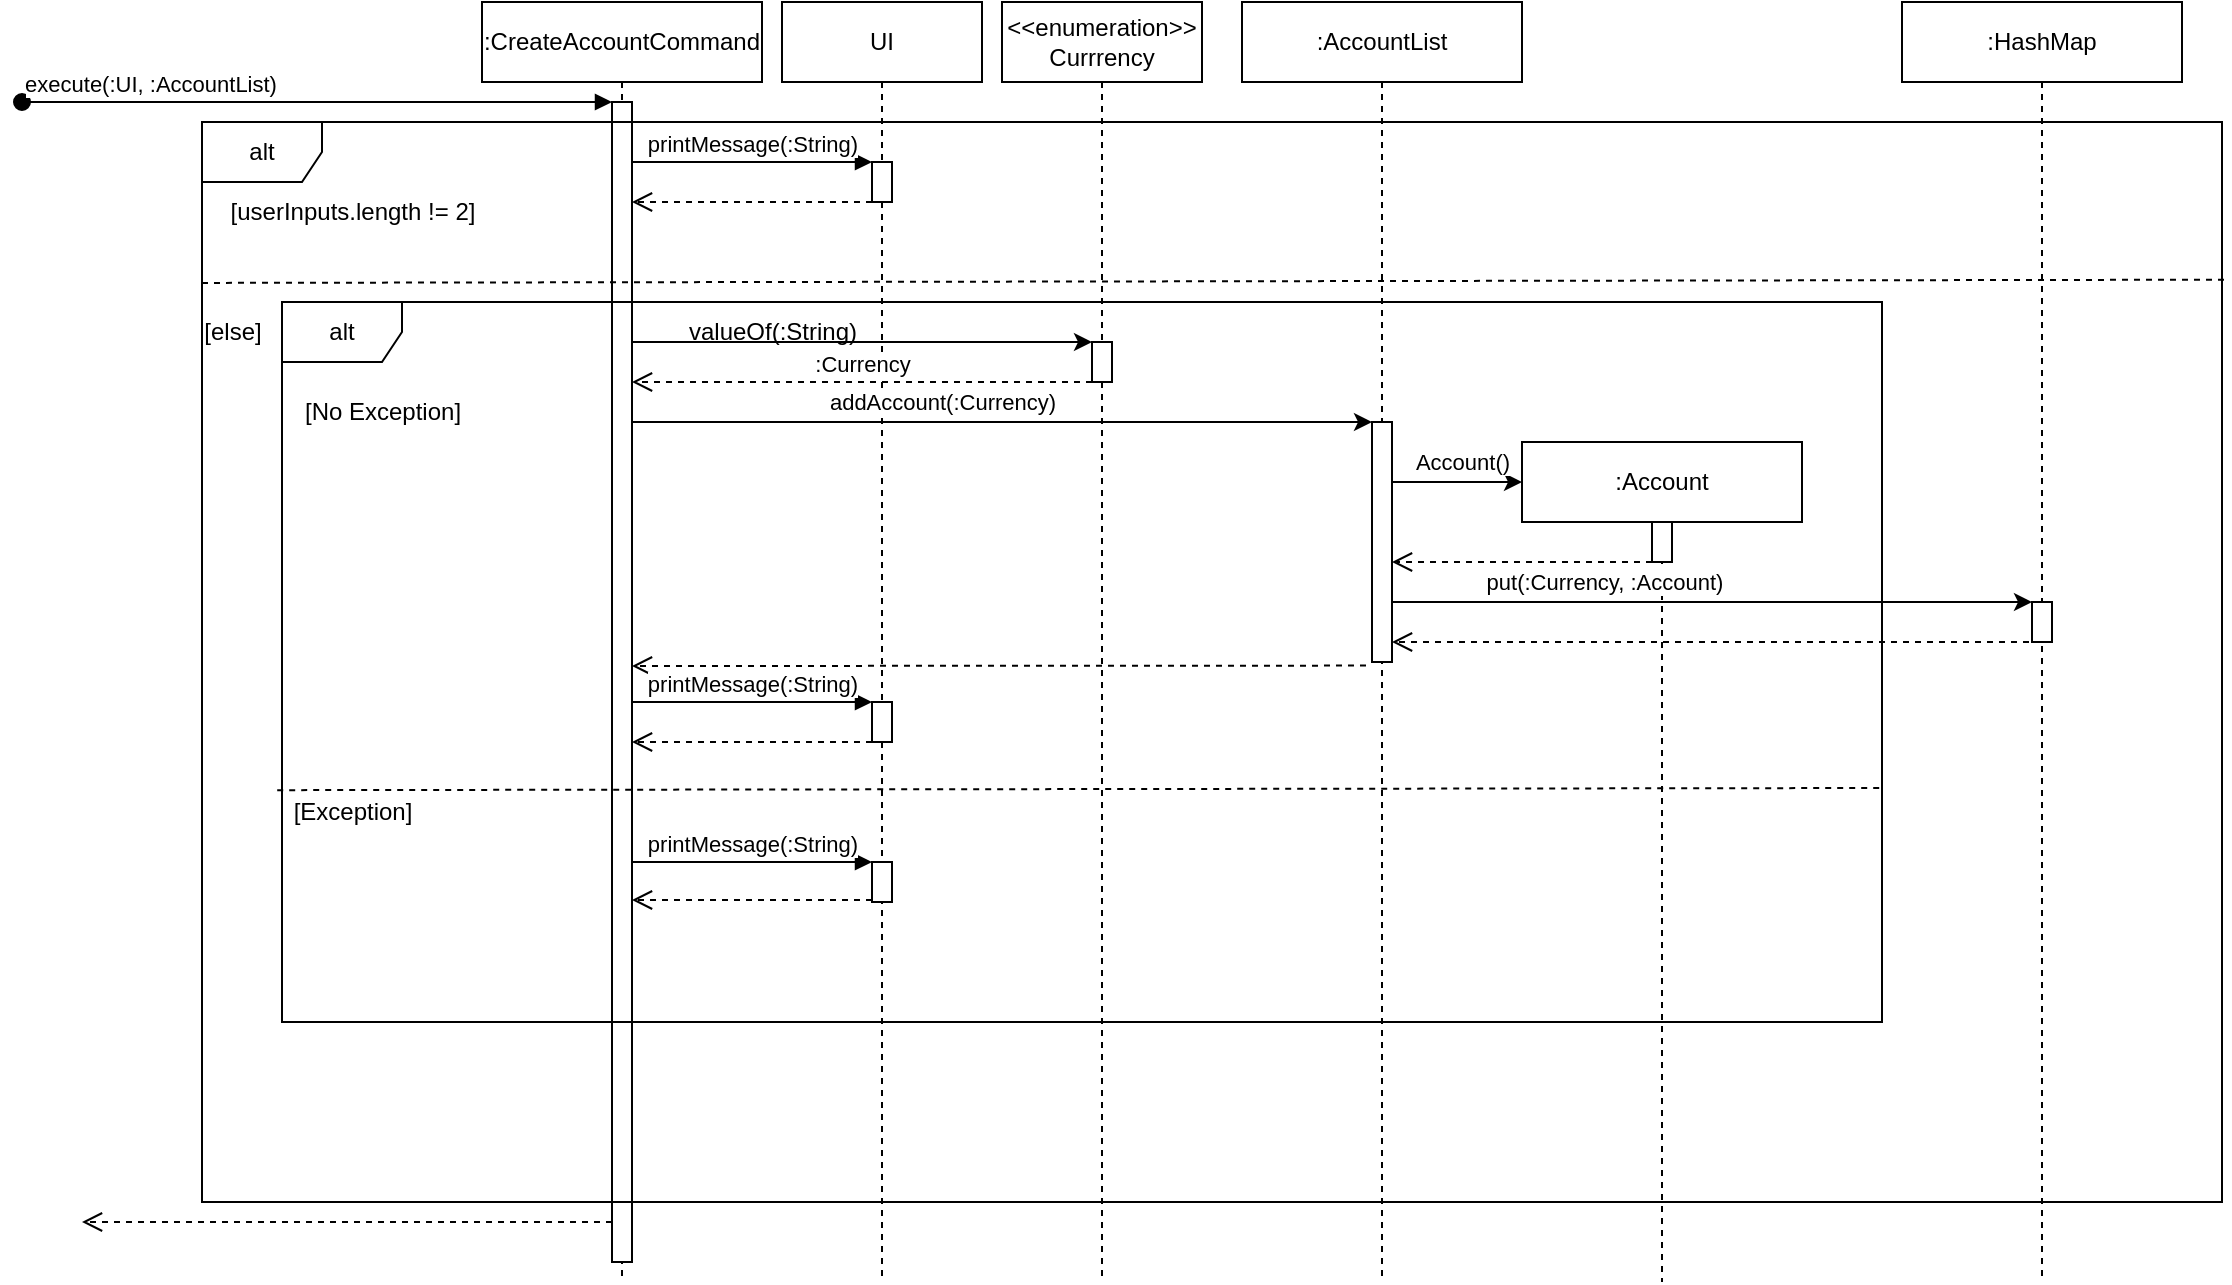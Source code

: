 <mxfile version="21.0.8" type="device"><diagram name="Page-1" id="2YBvvXClWsGukQMizWep"><mxGraphModel dx="2693" dy="690" grid="1" gridSize="10" guides="1" tooltips="1" connect="1" arrows="1" fold="1" page="1" pageScale="1" pageWidth="850" pageHeight="1100" math="0" shadow="0"><root><mxCell id="0"/><mxCell id="1" parent="0"/><mxCell id="aM9ryv3xv72pqoxQDRHE-1" value=":CreateAccountCommand" style="shape=umlLifeline;perimeter=lifelinePerimeter;whiteSpace=wrap;html=1;container=0;dropTarget=0;collapsible=0;recursiveResize=0;outlineConnect=0;portConstraint=eastwest;newEdgeStyle={&quot;edgeStyle&quot;:&quot;elbowEdgeStyle&quot;,&quot;elbow&quot;:&quot;vertical&quot;,&quot;curved&quot;:0,&quot;rounded&quot;:0};" parent="1" vertex="1"><mxGeometry x="70" y="60" width="140" height="640" as="geometry"/></mxCell><mxCell id="aM9ryv3xv72pqoxQDRHE-2" value="" style="html=1;points=[];perimeter=orthogonalPerimeter;outlineConnect=0;targetShapes=umlLifeline;portConstraint=eastwest;newEdgeStyle={&quot;edgeStyle&quot;:&quot;elbowEdgeStyle&quot;,&quot;elbow&quot;:&quot;vertical&quot;,&quot;curved&quot;:0,&quot;rounded&quot;:0};" parent="aM9ryv3xv72pqoxQDRHE-1" vertex="1"><mxGeometry x="65" y="50" width="10" height="580" as="geometry"/></mxCell><mxCell id="aM9ryv3xv72pqoxQDRHE-3" value="execute(:UI, :AccountList)" style="html=1;verticalAlign=bottom;startArrow=oval;endArrow=block;startSize=8;edgeStyle=elbowEdgeStyle;elbow=vertical;curved=0;rounded=0;" parent="aM9ryv3xv72pqoxQDRHE-1" target="aM9ryv3xv72pqoxQDRHE-2" edge="1"><mxGeometry x="-0.562" relative="1" as="geometry"><mxPoint x="-230" y="50" as="sourcePoint"/><Array as="points"><mxPoint x="-40" y="50"/></Array><mxPoint x="-1" as="offset"/></mxGeometry></mxCell><mxCell id="aM9ryv3xv72pqoxQDRHE-5" value="UI" style="shape=umlLifeline;perimeter=lifelinePerimeter;whiteSpace=wrap;html=1;container=0;dropTarget=0;collapsible=0;recursiveResize=0;outlineConnect=0;portConstraint=eastwest;newEdgeStyle={&quot;edgeStyle&quot;:&quot;elbowEdgeStyle&quot;,&quot;elbow&quot;:&quot;vertical&quot;,&quot;curved&quot;:0,&quot;rounded&quot;:0};" parent="1" vertex="1"><mxGeometry x="220" y="60" width="100" height="640" as="geometry"/></mxCell><mxCell id="aM9ryv3xv72pqoxQDRHE-6" value="" style="html=1;points=[];perimeter=orthogonalPerimeter;outlineConnect=0;targetShapes=umlLifeline;portConstraint=eastwest;newEdgeStyle={&quot;edgeStyle&quot;:&quot;elbowEdgeStyle&quot;,&quot;elbow&quot;:&quot;vertical&quot;,&quot;curved&quot;:0,&quot;rounded&quot;:0};" parent="aM9ryv3xv72pqoxQDRHE-5" vertex="1"><mxGeometry x="45" y="80" width="10" height="20" as="geometry"/></mxCell><mxCell id="N21fCFWaX7JxI2EqyBa2-39" value="" style="html=1;points=[];perimeter=orthogonalPerimeter;outlineConnect=0;targetShapes=umlLifeline;portConstraint=eastwest;newEdgeStyle={&quot;edgeStyle&quot;:&quot;elbowEdgeStyle&quot;,&quot;elbow&quot;:&quot;vertical&quot;,&quot;curved&quot;:0,&quot;rounded&quot;:0};" parent="aM9ryv3xv72pqoxQDRHE-5" vertex="1"><mxGeometry x="45" y="350" width="10" height="20" as="geometry"/></mxCell><mxCell id="aM9ryv3xv72pqoxQDRHE-7" value="printMessage(:String)" style="html=1;verticalAlign=bottom;endArrow=block;edgeStyle=elbowEdgeStyle;elbow=vertical;curved=0;rounded=0;" parent="1" source="aM9ryv3xv72pqoxQDRHE-2" target="aM9ryv3xv72pqoxQDRHE-6" edge="1"><mxGeometry relative="1" as="geometry"><mxPoint x="195" y="130" as="sourcePoint"/><Array as="points"><mxPoint x="210" y="140"/><mxPoint x="120" y="130"/><mxPoint x="180" y="120"/></Array></mxGeometry></mxCell><mxCell id="aM9ryv3xv72pqoxQDRHE-8" value="" style="html=1;verticalAlign=bottom;endArrow=open;dashed=1;endSize=8;edgeStyle=elbowEdgeStyle;elbow=vertical;curved=0;rounded=0;" parent="1" source="aM9ryv3xv72pqoxQDRHE-6" target="aM9ryv3xv72pqoxQDRHE-2" edge="1"><mxGeometry relative="1" as="geometry"><mxPoint x="120" y="160" as="targetPoint"/><Array as="points"><mxPoint x="160" y="160"/><mxPoint x="190" y="280"/></Array></mxGeometry></mxCell><mxCell id="N21fCFWaX7JxI2EqyBa2-1" value="alt" style="shape=umlFrame;whiteSpace=wrap;html=1;pointerEvents=0;" parent="1" vertex="1"><mxGeometry x="-70" y="120" width="1010" height="540" as="geometry"/></mxCell><mxCell id="N21fCFWaX7JxI2EqyBa2-2" value="[userInputs.length != 2]" style="text;html=1;align=center;verticalAlign=middle;resizable=0;points=[];autosize=1;strokeColor=none;fillColor=none;" parent="1" vertex="1"><mxGeometry x="-70" y="150" width="150" height="30" as="geometry"/></mxCell><mxCell id="N21fCFWaX7JxI2EqyBa2-5" value="" style="endArrow=none;dashed=1;html=1;rounded=0;exitX=0;exitY=0.149;exitDx=0;exitDy=0;exitPerimeter=0;entryX=1.002;entryY=0.146;entryDx=0;entryDy=0;entryPerimeter=0;" parent="1" source="N21fCFWaX7JxI2EqyBa2-1" target="N21fCFWaX7JxI2EqyBa2-1" edge="1"><mxGeometry width="50" height="50" relative="1" as="geometry"><mxPoint x="400" y="270" as="sourcePoint"/><mxPoint x="450" y="220" as="targetPoint"/></mxGeometry></mxCell><mxCell id="N21fCFWaX7JxI2EqyBa2-6" value="[else]" style="text;html=1;align=center;verticalAlign=middle;resizable=0;points=[];autosize=1;strokeColor=none;fillColor=none;" parent="1" vertex="1"><mxGeometry x="-80" y="210" width="50" height="30" as="geometry"/></mxCell><mxCell id="N21fCFWaX7JxI2EqyBa2-7" value="&amp;lt;&amp;lt;enumeration&amp;gt;&amp;gt;&lt;br&gt;Currrency" style="shape=umlLifeline;perimeter=lifelinePerimeter;whiteSpace=wrap;html=1;container=0;dropTarget=0;collapsible=0;recursiveResize=0;outlineConnect=0;portConstraint=eastwest;newEdgeStyle={&quot;edgeStyle&quot;:&quot;elbowEdgeStyle&quot;,&quot;elbow&quot;:&quot;vertical&quot;,&quot;curved&quot;:0,&quot;rounded&quot;:0};" parent="1" vertex="1"><mxGeometry x="330" y="60" width="100" height="640" as="geometry"/></mxCell><mxCell id="N21fCFWaX7JxI2EqyBa2-8" value="" style="html=1;points=[];perimeter=orthogonalPerimeter;outlineConnect=0;targetShapes=umlLifeline;portConstraint=eastwest;newEdgeStyle={&quot;edgeStyle&quot;:&quot;elbowEdgeStyle&quot;,&quot;elbow&quot;:&quot;vertical&quot;,&quot;curved&quot;:0,&quot;rounded&quot;:0};" parent="N21fCFWaX7JxI2EqyBa2-7" vertex="1"><mxGeometry x="45" y="170" width="10" height="20" as="geometry"/></mxCell><mxCell id="N21fCFWaX7JxI2EqyBa2-9" style="edgeStyle=elbowEdgeStyle;rounded=0;orthogonalLoop=1;jettySize=auto;html=1;elbow=vertical;curved=0;" parent="1" source="aM9ryv3xv72pqoxQDRHE-2" target="N21fCFWaX7JxI2EqyBa2-8" edge="1"><mxGeometry relative="1" as="geometry"><mxPoint x="340" y="220" as="targetPoint"/><Array as="points"><mxPoint x="330" y="230"/><mxPoint x="150" y="220"/></Array></mxGeometry></mxCell><mxCell id="N21fCFWaX7JxI2EqyBa2-10" value="valueOf(:String)" style="text;html=1;align=center;verticalAlign=middle;resizable=0;points=[];autosize=1;strokeColor=none;fillColor=none;" parent="1" vertex="1"><mxGeometry x="160" y="210" width="110" height="30" as="geometry"/></mxCell><mxCell id="N21fCFWaX7JxI2EqyBa2-11" value=":Currency" style="html=1;verticalAlign=bottom;endArrow=open;dashed=1;endSize=8;edgeStyle=elbowEdgeStyle;elbow=vertical;curved=0;rounded=0;" parent="1" source="N21fCFWaX7JxI2EqyBa2-8" target="aM9ryv3xv72pqoxQDRHE-2" edge="1"><mxGeometry relative="1" as="geometry"><mxPoint x="460" y="250" as="sourcePoint"/><mxPoint x="380" y="250" as="targetPoint"/><Array as="points"><mxPoint x="350" y="250"/><mxPoint x="150" y="240"/></Array></mxGeometry></mxCell><mxCell id="N21fCFWaX7JxI2EqyBa2-12" value=":AccountList" style="shape=umlLifeline;perimeter=lifelinePerimeter;whiteSpace=wrap;html=1;container=0;dropTarget=0;collapsible=0;recursiveResize=0;outlineConnect=0;portConstraint=eastwest;newEdgeStyle={&quot;edgeStyle&quot;:&quot;elbowEdgeStyle&quot;,&quot;elbow&quot;:&quot;vertical&quot;,&quot;curved&quot;:0,&quot;rounded&quot;:0};" parent="1" vertex="1"><mxGeometry x="450" y="60" width="140" height="640" as="geometry"/></mxCell><mxCell id="N21fCFWaX7JxI2EqyBa2-13" value="" style="html=1;points=[];perimeter=orthogonalPerimeter;outlineConnect=0;targetShapes=umlLifeline;portConstraint=eastwest;newEdgeStyle={&quot;edgeStyle&quot;:&quot;elbowEdgeStyle&quot;,&quot;elbow&quot;:&quot;vertical&quot;,&quot;curved&quot;:0,&quot;rounded&quot;:0};" parent="N21fCFWaX7JxI2EqyBa2-12" vertex="1"><mxGeometry x="65" y="210" width="10" height="120" as="geometry"/></mxCell><mxCell id="N21fCFWaX7JxI2EqyBa2-15" style="edgeStyle=elbowEdgeStyle;rounded=0;orthogonalLoop=1;jettySize=auto;html=1;elbow=vertical;curved=0;" parent="1" source="aM9ryv3xv72pqoxQDRHE-2" target="N21fCFWaX7JxI2EqyBa2-13" edge="1"><mxGeometry relative="1" as="geometry"><Array as="points"><mxPoint x="210" y="270"/><mxPoint x="340" y="260"/></Array></mxGeometry></mxCell><mxCell id="N21fCFWaX7JxI2EqyBa2-16" value="addAccount(:Currency)" style="edgeLabel;html=1;align=center;verticalAlign=middle;resizable=0;points=[];" parent="N21fCFWaX7JxI2EqyBa2-15" vertex="1" connectable="0"><mxGeometry x="-0.17" y="-1" relative="1" as="geometry"><mxPoint x="1" y="-11" as="offset"/></mxGeometry></mxCell><mxCell id="N21fCFWaX7JxI2EqyBa2-17" value="alt" style="shape=umlFrame;whiteSpace=wrap;html=1;pointerEvents=0;" parent="1" vertex="1"><mxGeometry x="-30" y="210" width="800" height="360" as="geometry"/></mxCell><mxCell id="N21fCFWaX7JxI2EqyBa2-18" value="[No Exception]" style="text;html=1;align=center;verticalAlign=middle;resizable=0;points=[];autosize=1;strokeColor=none;fillColor=none;" parent="1" vertex="1"><mxGeometry x="-30" y="250" width="100" height="30" as="geometry"/></mxCell><mxCell id="N21fCFWaX7JxI2EqyBa2-19" value="" style="endArrow=none;dashed=1;html=1;rounded=0;exitX=-0.003;exitY=0.678;exitDx=0;exitDy=0;exitPerimeter=0;entryX=1.002;entryY=0.675;entryDx=0;entryDy=0;entryPerimeter=0;" parent="1" source="N21fCFWaX7JxI2EqyBa2-17" target="N21fCFWaX7JxI2EqyBa2-17" edge="1"><mxGeometry width="50" height="50" relative="1" as="geometry"><mxPoint x="-60" y="210" as="sourcePoint"/><mxPoint x="952" y="209" as="targetPoint"/></mxGeometry></mxCell><mxCell id="N21fCFWaX7JxI2EqyBa2-20" value=":Account" style="shape=umlLifeline;perimeter=lifelinePerimeter;whiteSpace=wrap;html=1;container=0;dropTarget=0;collapsible=0;recursiveResize=0;outlineConnect=0;portConstraint=eastwest;newEdgeStyle={&quot;edgeStyle&quot;:&quot;elbowEdgeStyle&quot;,&quot;elbow&quot;:&quot;vertical&quot;,&quot;curved&quot;:0,&quot;rounded&quot;:0};" parent="1" vertex="1"><mxGeometry x="590" y="280" width="140" height="420" as="geometry"/></mxCell><mxCell id="N21fCFWaX7JxI2EqyBa2-21" value="" style="html=1;points=[];perimeter=orthogonalPerimeter;outlineConnect=0;targetShapes=umlLifeline;portConstraint=eastwest;newEdgeStyle={&quot;edgeStyle&quot;:&quot;elbowEdgeStyle&quot;,&quot;elbow&quot;:&quot;vertical&quot;,&quot;curved&quot;:0,&quot;rounded&quot;:0};" parent="N21fCFWaX7JxI2EqyBa2-20" vertex="1"><mxGeometry x="65" y="40" width="10" height="20" as="geometry"/></mxCell><mxCell id="N21fCFWaX7JxI2EqyBa2-22" style="edgeStyle=elbowEdgeStyle;rounded=0;orthogonalLoop=1;jettySize=auto;html=1;elbow=vertical;curved=0;" parent="1" source="N21fCFWaX7JxI2EqyBa2-13" edge="1"><mxGeometry relative="1" as="geometry"><mxPoint x="590" y="300" as="targetPoint"/><Array as="points"><mxPoint x="550" y="300"/></Array></mxGeometry></mxCell><mxCell id="N21fCFWaX7JxI2EqyBa2-23" value="Account()" style="edgeLabel;html=1;align=center;verticalAlign=middle;resizable=0;points=[];" parent="N21fCFWaX7JxI2EqyBa2-22" vertex="1" connectable="0"><mxGeometry x="-0.266" y="3" relative="1" as="geometry"><mxPoint x="11" y="-7" as="offset"/></mxGeometry></mxCell><mxCell id="N21fCFWaX7JxI2EqyBa2-24" value="" style="html=1;verticalAlign=bottom;endArrow=open;dashed=1;endSize=8;edgeStyle=elbowEdgeStyle;elbow=vertical;curved=0;rounded=0;" parent="1" source="N21fCFWaX7JxI2EqyBa2-21" target="N21fCFWaX7JxI2EqyBa2-13" edge="1"><mxGeometry x="0.308" y="25" relative="1" as="geometry"><mxPoint x="450" y="300" as="sourcePoint"/><mxPoint x="370" y="300" as="targetPoint"/><Array as="points"><mxPoint x="630" y="340"/><mxPoint x="620" y="350"/></Array><mxPoint as="offset"/></mxGeometry></mxCell><mxCell id="N21fCFWaX7JxI2EqyBa2-26" style="edgeStyle=elbowEdgeStyle;rounded=0;orthogonalLoop=1;jettySize=auto;html=1;elbow=vertical;curved=0;" parent="1" source="N21fCFWaX7JxI2EqyBa2-13" target="N21fCFWaX7JxI2EqyBa2-29" edge="1"><mxGeometry relative="1" as="geometry"><mxPoint x="811.6" y="390" as="targetPoint"/><Array as="points"><mxPoint x="820" y="360"/><mxPoint x="790" y="365"/><mxPoint x="810" y="350"/><mxPoint x="730" y="390"/><mxPoint x="910" y="350"/></Array></mxGeometry></mxCell><mxCell id="N21fCFWaX7JxI2EqyBa2-27" value="put(:Currency, :Account)" style="edgeLabel;html=1;align=center;verticalAlign=middle;resizable=0;points=[];" parent="N21fCFWaX7JxI2EqyBa2-26" vertex="1" connectable="0"><mxGeometry x="-0.341" y="3" relative="1" as="geometry"><mxPoint y="-7" as="offset"/></mxGeometry></mxCell><mxCell id="N21fCFWaX7JxI2EqyBa2-28" value=":HashMap" style="shape=umlLifeline;perimeter=lifelinePerimeter;whiteSpace=wrap;html=1;container=0;dropTarget=0;collapsible=0;recursiveResize=0;outlineConnect=0;portConstraint=eastwest;newEdgeStyle={&quot;edgeStyle&quot;:&quot;elbowEdgeStyle&quot;,&quot;elbow&quot;:&quot;vertical&quot;,&quot;curved&quot;:0,&quot;rounded&quot;:0};" parent="1" vertex="1"><mxGeometry x="780" y="60" width="140" height="640" as="geometry"/></mxCell><mxCell id="N21fCFWaX7JxI2EqyBa2-29" value="" style="html=1;points=[];perimeter=orthogonalPerimeter;outlineConnect=0;targetShapes=umlLifeline;portConstraint=eastwest;newEdgeStyle={&quot;edgeStyle&quot;:&quot;elbowEdgeStyle&quot;,&quot;elbow&quot;:&quot;vertical&quot;,&quot;curved&quot;:0,&quot;rounded&quot;:0};" parent="N21fCFWaX7JxI2EqyBa2-28" vertex="1"><mxGeometry x="65" y="300" width="10" height="20" as="geometry"/></mxCell><mxCell id="N21fCFWaX7JxI2EqyBa2-30" value="" style="html=1;verticalAlign=bottom;endArrow=open;dashed=1;endSize=8;edgeStyle=elbowEdgeStyle;elbow=vertical;curved=0;rounded=0;" parent="1" source="N21fCFWaX7JxI2EqyBa2-28" target="N21fCFWaX7JxI2EqyBa2-13" edge="1"><mxGeometry relative="1" as="geometry"><mxPoint x="720" y="389.5" as="sourcePoint"/><mxPoint x="640" y="389.5" as="targetPoint"/><Array as="points"><mxPoint x="720" y="380"/><mxPoint x="740" y="390"/><mxPoint x="520" y="390"/></Array></mxGeometry></mxCell><mxCell id="N21fCFWaX7JxI2EqyBa2-31" value="[Exception]" style="text;html=1;align=center;verticalAlign=middle;resizable=0;points=[];autosize=1;strokeColor=none;fillColor=none;" parent="1" vertex="1"><mxGeometry x="-35" y="450" width="80" height="30" as="geometry"/></mxCell><mxCell id="N21fCFWaX7JxI2EqyBa2-32" value="" style="html=1;points=[];perimeter=orthogonalPerimeter;outlineConnect=0;targetShapes=umlLifeline;portConstraint=eastwest;newEdgeStyle={&quot;edgeStyle&quot;:&quot;elbowEdgeStyle&quot;,&quot;elbow&quot;:&quot;vertical&quot;,&quot;curved&quot;:0,&quot;rounded&quot;:0};" parent="1" vertex="1"><mxGeometry x="265" y="490" width="10" height="20" as="geometry"/></mxCell><mxCell id="N21fCFWaX7JxI2EqyBa2-34" value="printMessage(:String)" style="html=1;verticalAlign=bottom;endArrow=block;edgeStyle=elbowEdgeStyle;elbow=vertical;curved=0;rounded=0;" parent="1" source="aM9ryv3xv72pqoxQDRHE-2" edge="1"><mxGeometry relative="1" as="geometry"><mxPoint x="155" y="490" as="sourcePoint"/><Array as="points"><mxPoint x="210" y="490"/><mxPoint x="120" y="480"/><mxPoint x="180" y="470"/></Array><mxPoint x="265" y="490" as="targetPoint"/></mxGeometry></mxCell><mxCell id="N21fCFWaX7JxI2EqyBa2-35" value="" style="html=1;verticalAlign=bottom;endArrow=open;dashed=1;endSize=8;edgeStyle=elbowEdgeStyle;elbow=vertical;curved=0;rounded=0;" parent="1" target="aM9ryv3xv72pqoxQDRHE-2" edge="1"><mxGeometry relative="1" as="geometry"><mxPoint x="155" y="509" as="targetPoint"/><Array as="points"><mxPoint x="160" y="509"/><mxPoint x="190" y="629"/></Array><mxPoint x="265" y="509" as="sourcePoint"/></mxGeometry></mxCell><mxCell id="N21fCFWaX7JxI2EqyBa2-38" value="" style="html=1;verticalAlign=bottom;endArrow=open;dashed=1;endSize=8;edgeStyle=elbowEdgeStyle;elbow=vertical;curved=0;rounded=0;exitX=-0.3;exitY=1.015;exitDx=0;exitDy=0;exitPerimeter=0;" parent="1" source="N21fCFWaX7JxI2EqyBa2-13" target="aM9ryv3xv72pqoxQDRHE-2" edge="1"><mxGeometry relative="1" as="geometry"><mxPoint x="485" y="389.5" as="sourcePoint"/><mxPoint x="160" y="389.5" as="targetPoint"/><Array as="points"><mxPoint x="420" y="392"/><mxPoint x="490" y="400"/><mxPoint x="375" y="399.5"/><mxPoint x="155" y="399.5"/></Array></mxGeometry></mxCell><mxCell id="N21fCFWaX7JxI2EqyBa2-40" value="printMessage(:String)" style="html=1;verticalAlign=bottom;endArrow=block;edgeStyle=elbowEdgeStyle;elbow=vertical;curved=0;rounded=0;" parent="1" source="aM9ryv3xv72pqoxQDRHE-2" edge="1"><mxGeometry relative="1" as="geometry"><mxPoint x="155" y="410" as="sourcePoint"/><Array as="points"><mxPoint x="210" y="410"/><mxPoint x="120" y="400"/><mxPoint x="180" y="390"/></Array><mxPoint x="265" y="410" as="targetPoint"/></mxGeometry></mxCell><mxCell id="N21fCFWaX7JxI2EqyBa2-41" value="" style="html=1;verticalAlign=bottom;endArrow=open;dashed=1;endSize=8;edgeStyle=elbowEdgeStyle;elbow=vertical;curved=0;rounded=0;" parent="1" target="aM9ryv3xv72pqoxQDRHE-2" edge="1"><mxGeometry relative="1" as="geometry"><mxPoint x="155" y="430" as="targetPoint"/><Array as="points"><mxPoint x="160" y="430"/><mxPoint x="190" y="550"/></Array><mxPoint x="265" y="430" as="sourcePoint"/></mxGeometry></mxCell><mxCell id="N21fCFWaX7JxI2EqyBa2-42" value="" style="html=1;verticalAlign=bottom;endArrow=open;dashed=1;endSize=8;edgeStyle=elbowEdgeStyle;elbow=vertical;curved=0;rounded=0;" parent="1" source="aM9ryv3xv72pqoxQDRHE-2" edge="1"><mxGeometry relative="1" as="geometry"><mxPoint x="140" y="670" as="sourcePoint"/><mxPoint x="-130" y="670" as="targetPoint"/></mxGeometry></mxCell></root></mxGraphModel></diagram></mxfile>